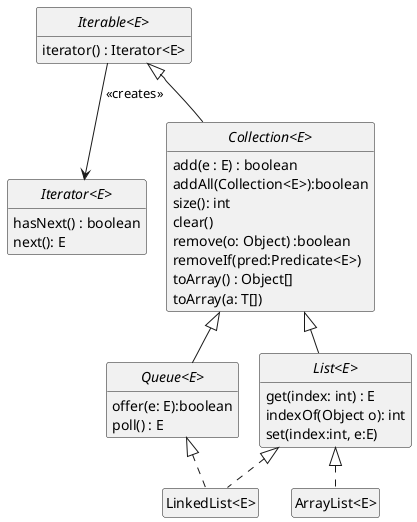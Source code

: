 @startuml
'https://plantuml.com/class-diagram

skinparam nodesep 20
skinparam ranksep 40
skinparam classAttributeIconSize 0
hide empty members
skinparam style strictuml
hide circle


interface "Iterable<E>" {
    iterator() : Iterator<E>
}

interface "Queue<E>" {
    offer(e: E):boolean
    poll() : E
}
interface "Iterator<E>" {
    hasNext() : boolean
    next(): E
}
"Iterable<E>" --> "Iterator<E>" : <<creates>>
"Iterable<E>" <|-- "Collection<E>"

interface "Collection<E>"  {
    add(e : E) : boolean
    addAll(Collection<E>):boolean
    size(): int
    clear()
    remove(o: Object) :boolean
    removeIf(pred:Predicate<E>)
    toArray() : Object[]
    toArray(a: T[])
}


interface "List<E>" {
    get(index: int) : E
    indexOf(Object o): int
    set(index:int, e:E)
}

"Collection<E>" <|-- "List<E>"
"Collection<E>" <|-- "Queue<E>"
"List<E>" <|.. "ArrayList<E>"
"List<E>" <|.. "LinkedList<E>"
"Queue<E>" <|.. "LinkedList<E>"
@enduml